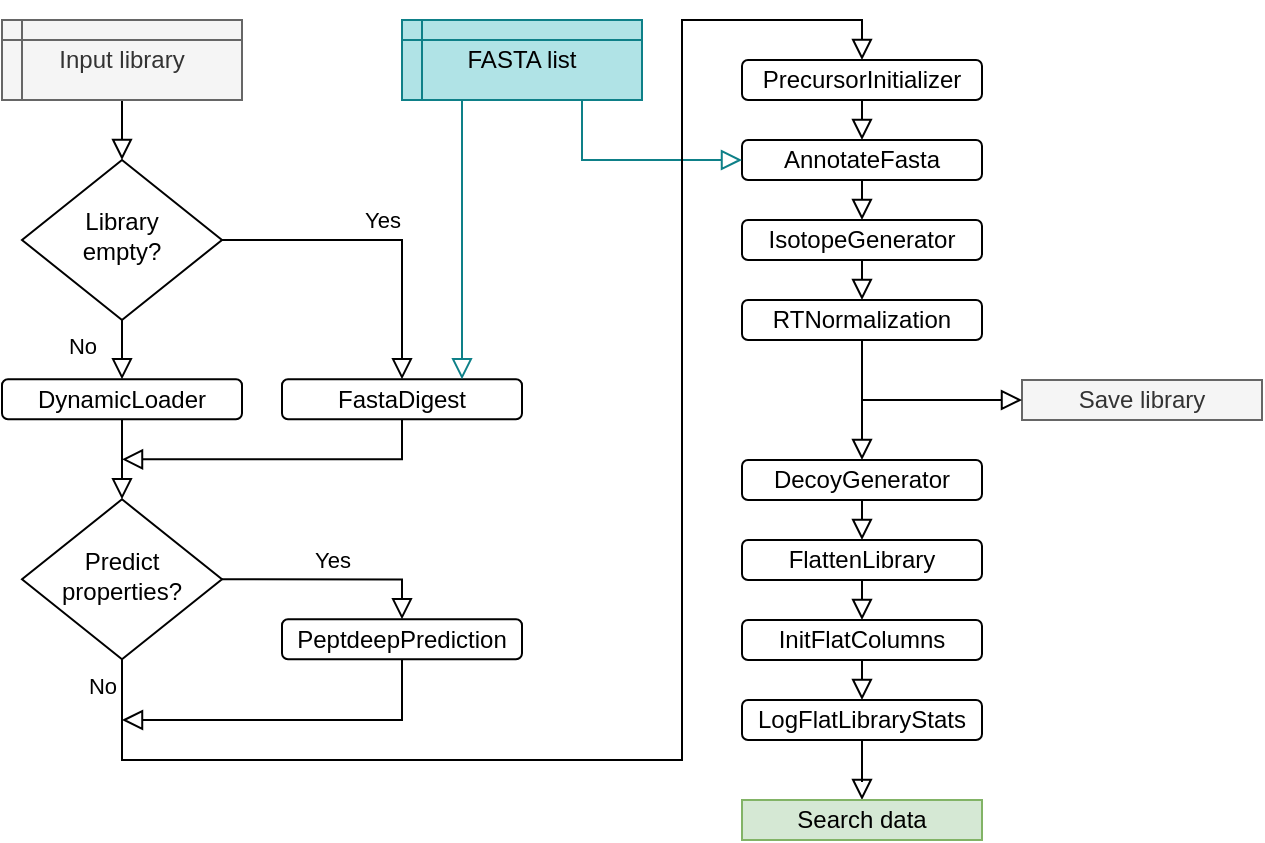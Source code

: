 <mxfile version="22.1.11" type="device">
  <diagram id="C5RBs43oDa-KdzZeNtuy" name="Page-1">
    <mxGraphModel dx="1051" dy="559" grid="1" gridSize="10" guides="1" tooltips="1" connect="1" arrows="1" fold="1" page="1" pageScale="1" pageWidth="827" pageHeight="1169" math="0" shadow="0">
      <root>
        <mxCell id="WIyWlLk6GJQsqaUBKTNV-0" />
        <mxCell id="WIyWlLk6GJQsqaUBKTNV-1" parent="WIyWlLk6GJQsqaUBKTNV-0" />
        <mxCell id="WIyWlLk6GJQsqaUBKTNV-5" value="Yes" style="edgeStyle=orthogonalEdgeStyle;rounded=0;html=1;jettySize=auto;orthogonalLoop=1;fontSize=11;endArrow=block;endFill=0;endSize=8;strokeWidth=1;shadow=0;labelBackgroundColor=none;entryX=0.5;entryY=0;entryDx=0;entryDy=0;" parent="WIyWlLk6GJQsqaUBKTNV-1" source="WIyWlLk6GJQsqaUBKTNV-6" target="dURIWyAOSnCRqVfYydp4-3" edge="1">
          <mxGeometry x="-0.0" y="10" relative="1" as="geometry">
            <mxPoint as="offset" />
            <Array as="points">
              <mxPoint x="340" y="180" />
            </Array>
          </mxGeometry>
        </mxCell>
        <mxCell id="WIyWlLk6GJQsqaUBKTNV-6" value="Library&lt;br&gt;empty?" style="rhombus;whiteSpace=wrap;html=1;shadow=0;fontFamily=Helvetica;fontSize=12;align=center;strokeWidth=1;spacing=6;spacingTop=-4;" parent="WIyWlLk6GJQsqaUBKTNV-1" vertex="1">
          <mxGeometry x="150" y="140" width="100" height="80" as="geometry" />
        </mxCell>
        <mxCell id="dURIWyAOSnCRqVfYydp4-1" value="" style="endArrow=block;html=1;rounded=0;exitX=0.5;exitY=1;exitDx=0;exitDy=0;entryX=0.5;entryY=0;entryDx=0;entryDy=0;endSize=8;endFill=0;" parent="WIyWlLk6GJQsqaUBKTNV-1" source="dURIWyAOSnCRqVfYydp4-33" target="WIyWlLk6GJQsqaUBKTNV-6" edge="1">
          <mxGeometry width="50" height="50" relative="1" as="geometry">
            <mxPoint x="200" y="100" as="sourcePoint" />
            <mxPoint x="380" y="120" as="targetPoint" />
          </mxGeometry>
        </mxCell>
        <mxCell id="dURIWyAOSnCRqVfYydp4-2" value="DynamicLoader" style="rounded=1;whiteSpace=wrap;html=1;fontSize=12;glass=0;strokeWidth=1;shadow=0;" parent="WIyWlLk6GJQsqaUBKTNV-1" vertex="1">
          <mxGeometry x="140" y="249.66" width="120" height="20" as="geometry" />
        </mxCell>
        <mxCell id="dURIWyAOSnCRqVfYydp4-3" value="FastaDigest" style="rounded=1;whiteSpace=wrap;html=1;fontSize=12;glass=0;strokeWidth=1;shadow=0;" parent="WIyWlLk6GJQsqaUBKTNV-1" vertex="1">
          <mxGeometry x="280" y="249.66" width="120" height="20" as="geometry" />
        </mxCell>
        <mxCell id="dURIWyAOSnCRqVfYydp4-4" value="PrecursorInitializer" style="rounded=1;whiteSpace=wrap;html=1;fontSize=12;glass=0;strokeWidth=1;shadow=0;" parent="WIyWlLk6GJQsqaUBKTNV-1" vertex="1">
          <mxGeometry x="510" y="90" width="120" height="20" as="geometry" />
        </mxCell>
        <mxCell id="dURIWyAOSnCRqVfYydp4-5" value="" style="edgeStyle=orthogonalEdgeStyle;rounded=0;html=1;jettySize=auto;orthogonalLoop=1;fontSize=11;endArrow=block;endFill=0;endSize=8;strokeWidth=1;shadow=0;labelBackgroundColor=none;entryX=0.75;entryY=0;entryDx=0;entryDy=0;exitX=0.25;exitY=1;exitDx=0;exitDy=0;fillColor=#b0e3e6;strokeColor=#0e8088;" parent="WIyWlLk6GJQsqaUBKTNV-1" source="dURIWyAOSnCRqVfYydp4-34" target="dURIWyAOSnCRqVfYydp4-3" edge="1">
          <mxGeometry relative="1" as="geometry">
            <mxPoint x="370" y="100" as="sourcePoint" />
            <mxPoint x="490" y="260" as="targetPoint" />
          </mxGeometry>
        </mxCell>
        <mxCell id="dURIWyAOSnCRqVfYydp4-6" value="" style="rounded=0;html=1;jettySize=auto;orthogonalLoop=1;fontSize=11;endArrow=block;endFill=0;endSize=8;strokeWidth=1;shadow=0;labelBackgroundColor=none;edgeStyle=orthogonalEdgeStyle;entryX=0.5;entryY=0;entryDx=0;entryDy=0;exitX=0.5;exitY=1;exitDx=0;exitDy=0;" parent="WIyWlLk6GJQsqaUBKTNV-1" source="dURIWyAOSnCRqVfYydp4-2" target="dURIWyAOSnCRqVfYydp4-16" edge="1">
          <mxGeometry y="20" relative="1" as="geometry">
            <mxPoint as="offset" />
            <mxPoint x="210" y="239.66" as="sourcePoint" />
            <mxPoint x="210" y="269.66" as="targetPoint" />
            <Array as="points" />
          </mxGeometry>
        </mxCell>
        <mxCell id="dURIWyAOSnCRqVfYydp4-7" value="" style="rounded=0;html=1;jettySize=auto;orthogonalLoop=1;fontSize=11;endArrow=block;endFill=0;endSize=8;strokeWidth=1;shadow=0;labelBackgroundColor=none;edgeStyle=orthogonalEdgeStyle;exitX=0.5;exitY=1;exitDx=0;exitDy=0;" parent="WIyWlLk6GJQsqaUBKTNV-1" source="dURIWyAOSnCRqVfYydp4-3" edge="1">
          <mxGeometry relative="1" as="geometry">
            <mxPoint x="210" y="289.66" as="sourcePoint" />
            <mxPoint x="200" y="289.66" as="targetPoint" />
            <Array as="points">
              <mxPoint x="340" y="289.66" />
              <mxPoint x="200" y="289.66" />
            </Array>
          </mxGeometry>
        </mxCell>
        <mxCell id="dURIWyAOSnCRqVfYydp4-10" value="AnnotateFasta" style="rounded=1;whiteSpace=wrap;html=1;fontSize=12;glass=0;strokeWidth=1;shadow=0;" parent="WIyWlLk6GJQsqaUBKTNV-1" vertex="1">
          <mxGeometry x="510" y="130" width="120" height="20" as="geometry" />
        </mxCell>
        <mxCell id="dURIWyAOSnCRqVfYydp4-11" value="" style="rounded=0;html=1;jettySize=auto;orthogonalLoop=1;fontSize=11;endArrow=block;endFill=0;endSize=8;strokeWidth=1;shadow=0;labelBackgroundColor=none;edgeStyle=orthogonalEdgeStyle;exitX=0.5;exitY=1;exitDx=0;exitDy=0;" parent="WIyWlLk6GJQsqaUBKTNV-1" edge="1">
          <mxGeometry y="20" relative="1" as="geometry">
            <mxPoint as="offset" />
            <mxPoint x="570" y="110" as="sourcePoint" />
            <mxPoint x="570" y="130" as="targetPoint" />
            <Array as="points" />
          </mxGeometry>
        </mxCell>
        <mxCell id="dURIWyAOSnCRqVfYydp4-12" value="" style="edgeStyle=orthogonalEdgeStyle;rounded=0;html=1;jettySize=auto;orthogonalLoop=1;fontSize=11;endArrow=block;endFill=0;endSize=8;strokeWidth=1;shadow=0;labelBackgroundColor=none;entryX=0;entryY=0.5;entryDx=0;entryDy=0;fillColor=#b0e3e6;strokeColor=#0e8088;exitX=0.75;exitY=1;exitDx=0;exitDy=0;" parent="WIyWlLk6GJQsqaUBKTNV-1" source="dURIWyAOSnCRqVfYydp4-34" target="dURIWyAOSnCRqVfYydp4-10" edge="1">
          <mxGeometry relative="1" as="geometry">
            <mxPoint x="411.04" y="98.42" as="sourcePoint" />
            <mxPoint x="380" y="200" as="targetPoint" />
          </mxGeometry>
        </mxCell>
        <mxCell id="dURIWyAOSnCRqVfYydp4-13" value="IsotopeGenerator" style="rounded=1;whiteSpace=wrap;html=1;fontSize=12;glass=0;strokeWidth=1;shadow=0;" parent="WIyWlLk6GJQsqaUBKTNV-1" vertex="1">
          <mxGeometry x="510" y="170" width="120" height="20" as="geometry" />
        </mxCell>
        <mxCell id="dURIWyAOSnCRqVfYydp4-14" value="" style="rounded=0;html=1;jettySize=auto;orthogonalLoop=1;fontSize=11;endArrow=block;endFill=0;endSize=8;strokeWidth=1;shadow=0;labelBackgroundColor=none;edgeStyle=orthogonalEdgeStyle;exitX=0.5;exitY=1;exitDx=0;exitDy=0;" parent="WIyWlLk6GJQsqaUBKTNV-1" source="dURIWyAOSnCRqVfYydp4-10" edge="1">
          <mxGeometry y="20" relative="1" as="geometry">
            <mxPoint as="offset" />
            <mxPoint x="570" y="160" as="sourcePoint" />
            <mxPoint x="570" y="170" as="targetPoint" />
            <Array as="points" />
          </mxGeometry>
        </mxCell>
        <mxCell id="dURIWyAOSnCRqVfYydp4-15" value="PeptdeepPrediction" style="rounded=1;whiteSpace=wrap;html=1;fontSize=12;glass=0;strokeWidth=1;shadow=0;" parent="WIyWlLk6GJQsqaUBKTNV-1" vertex="1">
          <mxGeometry x="280" y="369.66" width="120" height="20" as="geometry" />
        </mxCell>
        <mxCell id="dURIWyAOSnCRqVfYydp4-16" value="Predict properties?" style="rhombus;whiteSpace=wrap;html=1;shadow=0;fontFamily=Helvetica;fontSize=12;align=center;strokeWidth=1;spacing=6;spacingTop=-4;" parent="WIyWlLk6GJQsqaUBKTNV-1" vertex="1">
          <mxGeometry x="150" y="309.66" width="100" height="80" as="geometry" />
        </mxCell>
        <mxCell id="dURIWyAOSnCRqVfYydp4-17" value="" style="rounded=0;html=1;jettySize=auto;orthogonalLoop=1;fontSize=11;endArrow=block;endFill=0;endSize=8;strokeWidth=1;shadow=0;labelBackgroundColor=none;edgeStyle=orthogonalEdgeStyle;entryX=0.5;entryY=0;entryDx=0;entryDy=0;exitX=0.5;exitY=1;exitDx=0;exitDy=0;" parent="WIyWlLk6GJQsqaUBKTNV-1" source="dURIWyAOSnCRqVfYydp4-16" target="dURIWyAOSnCRqVfYydp4-4" edge="1">
          <mxGeometry relative="1" as="geometry">
            <mxPoint x="200" y="509.66" as="sourcePoint" />
            <mxPoint x="200" y="430" as="targetPoint" />
            <Array as="points">
              <mxPoint x="200" y="440" />
              <mxPoint x="480" y="440" />
              <mxPoint x="480" y="70" />
              <mxPoint x="570" y="70" />
            </Array>
          </mxGeometry>
        </mxCell>
        <mxCell id="pNPPKgY0himSh-bgDOxt-0" value="No" style="edgeLabel;html=1;align=center;verticalAlign=middle;resizable=0;points=[];" parent="dURIWyAOSnCRqVfYydp4-17" vertex="1" connectable="0">
          <mxGeometry x="-0.894" relative="1" as="geometry">
            <mxPoint x="-10" y="-30" as="offset" />
          </mxGeometry>
        </mxCell>
        <mxCell id="dURIWyAOSnCRqVfYydp4-18" value="Yes" style="edgeStyle=orthogonalEdgeStyle;rounded=0;html=1;jettySize=auto;orthogonalLoop=1;fontSize=11;endArrow=block;endFill=0;endSize=8;strokeWidth=1;shadow=0;labelBackgroundColor=none;exitX=1;exitY=0.5;exitDx=0;exitDy=0;entryX=0.5;entryY=0;entryDx=0;entryDy=0;" parent="WIyWlLk6GJQsqaUBKTNV-1" source="dURIWyAOSnCRqVfYydp4-16" target="dURIWyAOSnCRqVfYydp4-15" edge="1">
          <mxGeometry y="10" relative="1" as="geometry">
            <mxPoint as="offset" />
            <mxPoint x="250" y="309.66" as="sourcePoint" />
            <mxPoint x="340" y="389.66" as="targetPoint" />
            <Array as="points">
              <mxPoint x="340" y="349.66" />
            </Array>
          </mxGeometry>
        </mxCell>
        <mxCell id="dURIWyAOSnCRqVfYydp4-20" value="" style="rounded=0;html=1;jettySize=auto;orthogonalLoop=1;fontSize=11;endArrow=block;endFill=0;endSize=8;strokeWidth=1;shadow=0;labelBackgroundColor=none;edgeStyle=orthogonalEdgeStyle;exitX=0.5;exitY=1;exitDx=0;exitDy=0;" parent="WIyWlLk6GJQsqaUBKTNV-1" source="dURIWyAOSnCRqVfYydp4-15" edge="1">
          <mxGeometry relative="1" as="geometry">
            <mxPoint x="340" y="409.66" as="sourcePoint" />
            <mxPoint x="200" y="420" as="targetPoint" />
            <Array as="points">
              <mxPoint x="340" y="420" />
              <mxPoint x="200" y="420" />
            </Array>
          </mxGeometry>
        </mxCell>
        <mxCell id="dURIWyAOSnCRqVfYydp4-33" value="Input library" style="shape=internalStorage;whiteSpace=wrap;html=1;backgroundOutline=1;dx=10;dy=10;fillColor=#f5f5f5;fontColor=#333333;strokeColor=#666666;" parent="WIyWlLk6GJQsqaUBKTNV-1" vertex="1">
          <mxGeometry x="140" y="70" width="120" height="40" as="geometry" />
        </mxCell>
        <mxCell id="dURIWyAOSnCRqVfYydp4-34" value="FASTA list" style="shape=internalStorage;whiteSpace=wrap;html=1;backgroundOutline=1;dx=10;dy=10;fillColor=#b0e3e6;strokeColor=#0e8088;" parent="WIyWlLk6GJQsqaUBKTNV-1" vertex="1">
          <mxGeometry x="340" y="70" width="120" height="40" as="geometry" />
        </mxCell>
        <mxCell id="dURIWyAOSnCRqVfYydp4-39" value="RTNormalization" style="rounded=1;whiteSpace=wrap;html=1;fontSize=12;glass=0;strokeWidth=1;shadow=0;" parent="WIyWlLk6GJQsqaUBKTNV-1" vertex="1">
          <mxGeometry x="510" y="210" width="120" height="20" as="geometry" />
        </mxCell>
        <mxCell id="dURIWyAOSnCRqVfYydp4-40" value="" style="rounded=0;html=1;jettySize=auto;orthogonalLoop=1;fontSize=11;endArrow=block;endFill=0;endSize=8;strokeWidth=1;shadow=0;labelBackgroundColor=none;edgeStyle=orthogonalEdgeStyle;exitX=0.5;exitY=1;exitDx=0;exitDy=0;" parent="WIyWlLk6GJQsqaUBKTNV-1" edge="1">
          <mxGeometry y="20" relative="1" as="geometry">
            <mxPoint as="offset" />
            <mxPoint x="570" y="190" as="sourcePoint" />
            <mxPoint x="570" y="210" as="targetPoint" />
            <Array as="points" />
          </mxGeometry>
        </mxCell>
        <mxCell id="dURIWyAOSnCRqVfYydp4-43" value="Save library" style="rounded=0;whiteSpace=wrap;html=1;fillColor=#f5f5f5;strokeColor=#666666;fontColor=#333333;" parent="WIyWlLk6GJQsqaUBKTNV-1" vertex="1">
          <mxGeometry x="650" y="250" width="120" height="20" as="geometry" />
        </mxCell>
        <mxCell id="dURIWyAOSnCRqVfYydp4-48" value="DecoyGenerator" style="rounded=1;whiteSpace=wrap;html=1;fontSize=12;glass=0;strokeWidth=1;shadow=0;" parent="WIyWlLk6GJQsqaUBKTNV-1" vertex="1">
          <mxGeometry x="510" y="290" width="120" height="20" as="geometry" />
        </mxCell>
        <mxCell id="dURIWyAOSnCRqVfYydp4-49" value="FlattenLibrary" style="rounded=1;whiteSpace=wrap;html=1;fontSize=12;glass=0;strokeWidth=1;shadow=0;" parent="WIyWlLk6GJQsqaUBKTNV-1" vertex="1">
          <mxGeometry x="510" y="330" width="120" height="20" as="geometry" />
        </mxCell>
        <mxCell id="dURIWyAOSnCRqVfYydp4-50" value="" style="rounded=0;html=1;jettySize=auto;orthogonalLoop=1;fontSize=11;endArrow=block;endFill=0;endSize=8;strokeWidth=1;shadow=0;labelBackgroundColor=none;edgeStyle=orthogonalEdgeStyle;exitX=0.5;exitY=1;exitDx=0;exitDy=0;" parent="WIyWlLk6GJQsqaUBKTNV-1" edge="1">
          <mxGeometry y="20" relative="1" as="geometry">
            <mxPoint as="offset" />
            <mxPoint x="570" y="310" as="sourcePoint" />
            <mxPoint x="570" y="330" as="targetPoint" />
            <Array as="points" />
          </mxGeometry>
        </mxCell>
        <mxCell id="dURIWyAOSnCRqVfYydp4-51" value="InitFlatColumns" style="rounded=1;whiteSpace=wrap;html=1;fontSize=12;glass=0;strokeWidth=1;shadow=0;" parent="WIyWlLk6GJQsqaUBKTNV-1" vertex="1">
          <mxGeometry x="510" y="370" width="120" height="20" as="geometry" />
        </mxCell>
        <mxCell id="dURIWyAOSnCRqVfYydp4-52" value="" style="rounded=0;html=1;jettySize=auto;orthogonalLoop=1;fontSize=11;endArrow=block;endFill=0;endSize=8;strokeWidth=1;shadow=0;labelBackgroundColor=none;edgeStyle=orthogonalEdgeStyle;exitX=0.5;exitY=1;exitDx=0;exitDy=0;" parent="WIyWlLk6GJQsqaUBKTNV-1" source="dURIWyAOSnCRqVfYydp4-49" edge="1">
          <mxGeometry y="20" relative="1" as="geometry">
            <mxPoint as="offset" />
            <mxPoint x="580" y="360" as="sourcePoint" />
            <mxPoint x="570" y="370" as="targetPoint" />
            <Array as="points" />
          </mxGeometry>
        </mxCell>
        <mxCell id="dURIWyAOSnCRqVfYydp4-53" value="LogFlatLibraryStats" style="rounded=1;whiteSpace=wrap;html=1;fontSize=12;glass=0;strokeWidth=1;shadow=0;" parent="WIyWlLk6GJQsqaUBKTNV-1" vertex="1">
          <mxGeometry x="510" y="410" width="120" height="20" as="geometry" />
        </mxCell>
        <mxCell id="dURIWyAOSnCRqVfYydp4-54" value="" style="rounded=0;html=1;jettySize=auto;orthogonalLoop=1;fontSize=11;endArrow=block;endFill=0;endSize=8;strokeWidth=1;shadow=0;labelBackgroundColor=none;edgeStyle=orthogonalEdgeStyle;exitX=0.5;exitY=1;exitDx=0;exitDy=0;" parent="WIyWlLk6GJQsqaUBKTNV-1" source="dURIWyAOSnCRqVfYydp4-51" edge="1">
          <mxGeometry y="20" relative="1" as="geometry">
            <mxPoint as="offset" />
            <mxPoint x="570" y="400" as="sourcePoint" />
            <mxPoint x="570" y="410" as="targetPoint" />
            <Array as="points" />
          </mxGeometry>
        </mxCell>
        <mxCell id="dURIWyAOSnCRqVfYydp4-56" value="" style="rounded=0;html=1;jettySize=auto;orthogonalLoop=1;fontSize=11;endArrow=block;endFill=0;endSize=8;strokeWidth=1;shadow=0;labelBackgroundColor=none;edgeStyle=orthogonalEdgeStyle;exitX=0.5;exitY=1;exitDx=0;exitDy=0;" parent="WIyWlLk6GJQsqaUBKTNV-1" edge="1">
          <mxGeometry y="20" relative="1" as="geometry">
            <mxPoint as="offset" />
            <mxPoint x="570" y="430" as="sourcePoint" />
            <mxPoint x="570" y="460" as="targetPoint" />
            <Array as="points">
              <mxPoint x="570" y="451" />
              <mxPoint x="570" y="451" />
            </Array>
          </mxGeometry>
        </mxCell>
        <mxCell id="dURIWyAOSnCRqVfYydp4-57" value="Search data" style="rounded=0;whiteSpace=wrap;html=1;fillColor=#d5e8d4;strokeColor=#82b366;" parent="WIyWlLk6GJQsqaUBKTNV-1" vertex="1">
          <mxGeometry x="510" y="460" width="120" height="20" as="geometry" />
        </mxCell>
        <mxCell id="dURIWyAOSnCRqVfYydp4-59" value="" style="rounded=0;html=1;jettySize=auto;orthogonalLoop=1;fontSize=11;endArrow=block;endFill=0;endSize=8;strokeWidth=1;shadow=0;labelBackgroundColor=none;edgeStyle=orthogonalEdgeStyle;exitX=0.5;exitY=1;exitDx=0;exitDy=0;entryX=0;entryY=0.5;entryDx=0;entryDy=0;" parent="WIyWlLk6GJQsqaUBKTNV-1" source="dURIWyAOSnCRqVfYydp4-39" target="dURIWyAOSnCRqVfYydp4-43" edge="1">
          <mxGeometry y="20" relative="1" as="geometry">
            <mxPoint as="offset" />
            <mxPoint x="580" y="200" as="sourcePoint" />
            <mxPoint x="580" y="220" as="targetPoint" />
            <Array as="points" />
          </mxGeometry>
        </mxCell>
        <mxCell id="dURIWyAOSnCRqVfYydp4-60" value="" style="rounded=0;html=1;jettySize=auto;orthogonalLoop=1;fontSize=11;endArrow=block;endFill=0;endSize=8;strokeWidth=1;shadow=0;labelBackgroundColor=none;edgeStyle=orthogonalEdgeStyle;exitX=0.5;exitY=1;exitDx=0;exitDy=0;entryX=0.5;entryY=0;entryDx=0;entryDy=0;" parent="WIyWlLk6GJQsqaUBKTNV-1" source="dURIWyAOSnCRqVfYydp4-39" target="dURIWyAOSnCRqVfYydp4-48" edge="1">
          <mxGeometry y="20" relative="1" as="geometry">
            <mxPoint as="offset" />
            <mxPoint x="580" y="240" as="sourcePoint" />
            <mxPoint x="660" y="270" as="targetPoint" />
            <Array as="points" />
          </mxGeometry>
        </mxCell>
        <mxCell id="dURIWyAOSnCRqVfYydp4-64" value="" style="endArrow=block;html=1;rounded=0;endSize=8;endFill=0;entryX=0.5;entryY=0;entryDx=0;entryDy=0;" parent="WIyWlLk6GJQsqaUBKTNV-1" target="dURIWyAOSnCRqVfYydp4-2" edge="1">
          <mxGeometry width="50" height="50" relative="1" as="geometry">
            <mxPoint x="200" y="220" as="sourcePoint" />
            <mxPoint x="220" y="230" as="targetPoint" />
          </mxGeometry>
        </mxCell>
        <mxCell id="dURIWyAOSnCRqVfYydp4-65" value="No" style="edgeLabel;html=1;align=center;verticalAlign=middle;resizable=0;points=[];" parent="dURIWyAOSnCRqVfYydp4-64" vertex="1" connectable="0">
          <mxGeometry x="-0.396" y="1" relative="1" as="geometry">
            <mxPoint x="-21" y="4" as="offset" />
          </mxGeometry>
        </mxCell>
      </root>
    </mxGraphModel>
  </diagram>
</mxfile>
